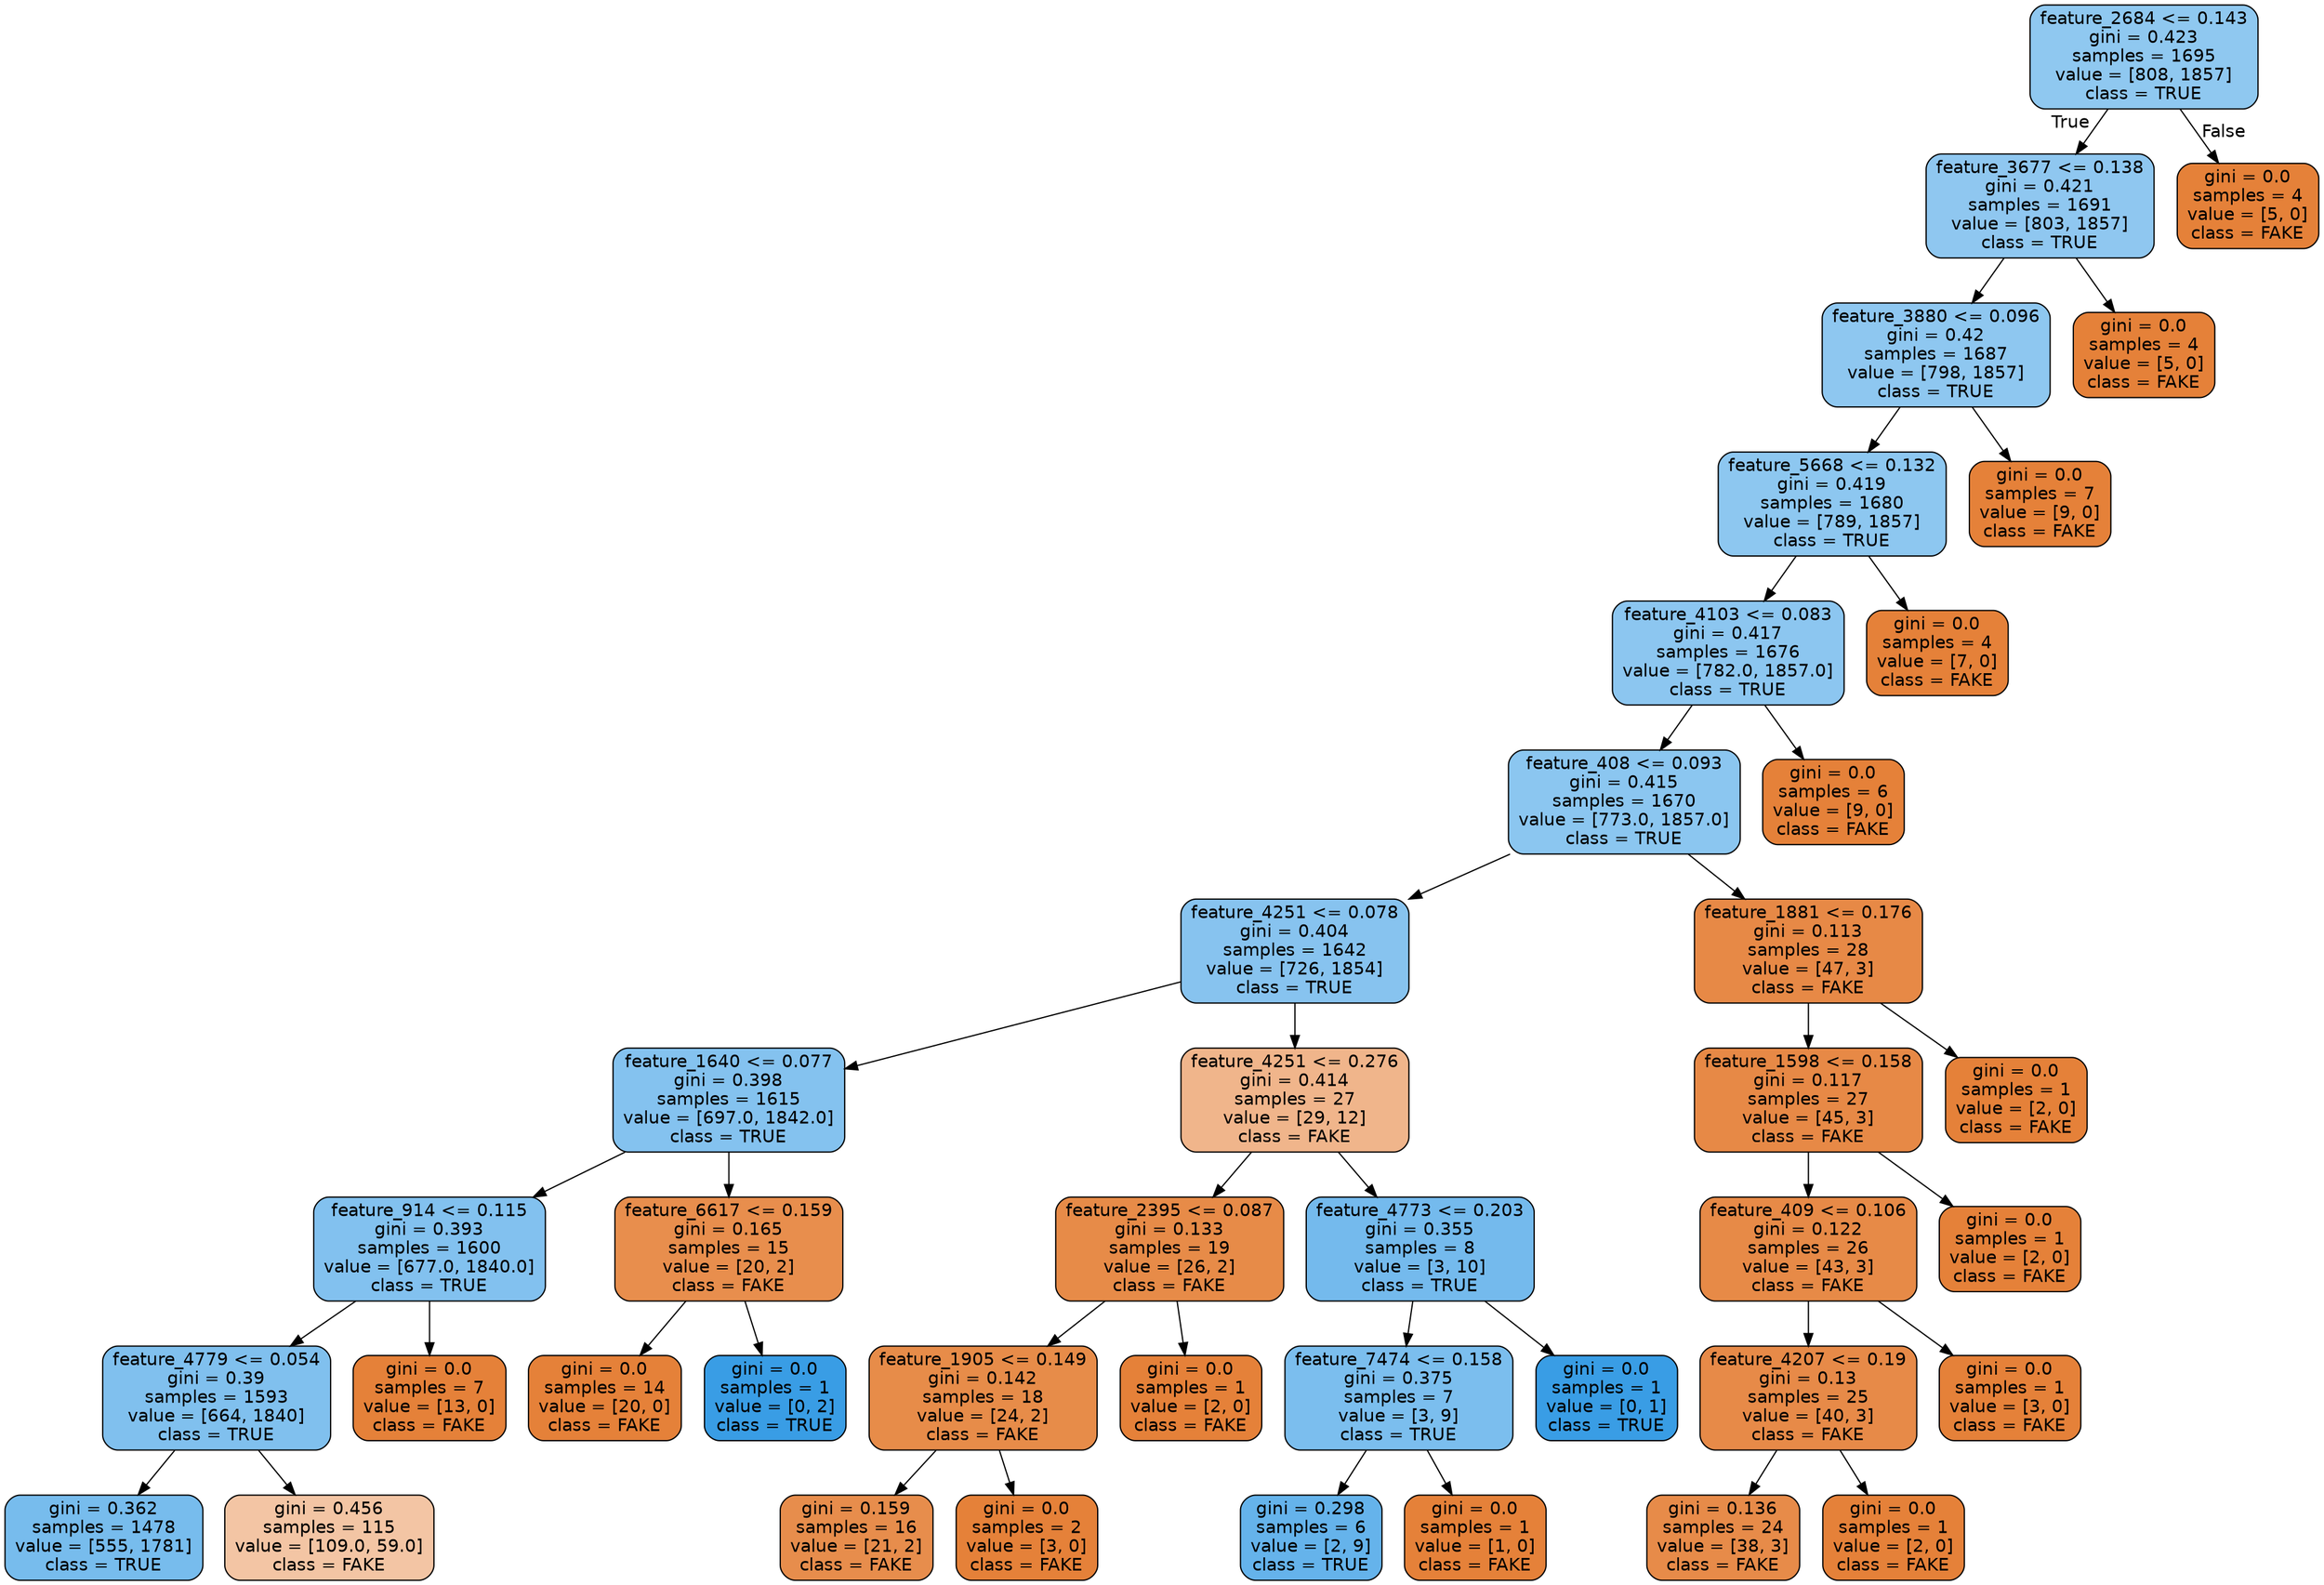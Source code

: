 digraph Tree {
node [shape=box, style="filled, rounded", color="black", fontname="helvetica"] ;
edge [fontname="helvetica"] ;
0 [label="feature_2684 <= 0.143\ngini = 0.423\nsamples = 1695\nvalue = [808, 1857]\nclass = TRUE", fillcolor="#8fc8f0"] ;
1 [label="feature_3677 <= 0.138\ngini = 0.421\nsamples = 1691\nvalue = [803, 1857]\nclass = TRUE", fillcolor="#8fc7f0"] ;
0 -> 1 [labeldistance=2.5, labelangle=45, headlabel="True"] ;
2 [label="feature_3880 <= 0.096\ngini = 0.42\nsamples = 1687\nvalue = [798, 1857]\nclass = TRUE", fillcolor="#8ec7f0"] ;
1 -> 2 ;
3 [label="feature_5668 <= 0.132\ngini = 0.419\nsamples = 1680\nvalue = [789, 1857]\nclass = TRUE", fillcolor="#8dc7f0"] ;
2 -> 3 ;
4 [label="feature_4103 <= 0.083\ngini = 0.417\nsamples = 1676\nvalue = [782.0, 1857.0]\nclass = TRUE", fillcolor="#8cc6f0"] ;
3 -> 4 ;
5 [label="feature_408 <= 0.093\ngini = 0.415\nsamples = 1670\nvalue = [773.0, 1857.0]\nclass = TRUE", fillcolor="#8bc6f0"] ;
4 -> 5 ;
6 [label="feature_4251 <= 0.078\ngini = 0.404\nsamples = 1642\nvalue = [726, 1854]\nclass = TRUE", fillcolor="#87c3ef"] ;
5 -> 6 ;
7 [label="feature_1640 <= 0.077\ngini = 0.398\nsamples = 1615\nvalue = [697.0, 1842.0]\nclass = TRUE", fillcolor="#84c2ef"] ;
6 -> 7 ;
8 [label="feature_914 <= 0.115\ngini = 0.393\nsamples = 1600\nvalue = [677.0, 1840.0]\nclass = TRUE", fillcolor="#82c1ef"] ;
7 -> 8 ;
9 [label="feature_4779 <= 0.054\ngini = 0.39\nsamples = 1593\nvalue = [664, 1840]\nclass = TRUE", fillcolor="#80c0ee"] ;
8 -> 9 ;
10 [label="gini = 0.362\nsamples = 1478\nvalue = [555, 1781]\nclass = TRUE", fillcolor="#77bced"] ;
9 -> 10 ;
11 [label="gini = 0.456\nsamples = 115\nvalue = [109.0, 59.0]\nclass = FAKE", fillcolor="#f3c5a4"] ;
9 -> 11 ;
12 [label="gini = 0.0\nsamples = 7\nvalue = [13, 0]\nclass = FAKE", fillcolor="#e58139"] ;
8 -> 12 ;
13 [label="feature_6617 <= 0.159\ngini = 0.165\nsamples = 15\nvalue = [20, 2]\nclass = FAKE", fillcolor="#e88e4d"] ;
7 -> 13 ;
14 [label="gini = 0.0\nsamples = 14\nvalue = [20, 0]\nclass = FAKE", fillcolor="#e58139"] ;
13 -> 14 ;
15 [label="gini = 0.0\nsamples = 1\nvalue = [0, 2]\nclass = TRUE", fillcolor="#399de5"] ;
13 -> 15 ;
16 [label="feature_4251 <= 0.276\ngini = 0.414\nsamples = 27\nvalue = [29, 12]\nclass = FAKE", fillcolor="#f0b58b"] ;
6 -> 16 ;
17 [label="feature_2395 <= 0.087\ngini = 0.133\nsamples = 19\nvalue = [26, 2]\nclass = FAKE", fillcolor="#e78b48"] ;
16 -> 17 ;
18 [label="feature_1905 <= 0.149\ngini = 0.142\nsamples = 18\nvalue = [24, 2]\nclass = FAKE", fillcolor="#e78c49"] ;
17 -> 18 ;
19 [label="gini = 0.159\nsamples = 16\nvalue = [21, 2]\nclass = FAKE", fillcolor="#e78d4c"] ;
18 -> 19 ;
20 [label="gini = 0.0\nsamples = 2\nvalue = [3, 0]\nclass = FAKE", fillcolor="#e58139"] ;
18 -> 20 ;
21 [label="gini = 0.0\nsamples = 1\nvalue = [2, 0]\nclass = FAKE", fillcolor="#e58139"] ;
17 -> 21 ;
22 [label="feature_4773 <= 0.203\ngini = 0.355\nsamples = 8\nvalue = [3, 10]\nclass = TRUE", fillcolor="#74baed"] ;
16 -> 22 ;
23 [label="feature_7474 <= 0.158\ngini = 0.375\nsamples = 7\nvalue = [3, 9]\nclass = TRUE", fillcolor="#7bbeee"] ;
22 -> 23 ;
24 [label="gini = 0.298\nsamples = 6\nvalue = [2, 9]\nclass = TRUE", fillcolor="#65b3eb"] ;
23 -> 24 ;
25 [label="gini = 0.0\nsamples = 1\nvalue = [1, 0]\nclass = FAKE", fillcolor="#e58139"] ;
23 -> 25 ;
26 [label="gini = 0.0\nsamples = 1\nvalue = [0, 1]\nclass = TRUE", fillcolor="#399de5"] ;
22 -> 26 ;
27 [label="feature_1881 <= 0.176\ngini = 0.113\nsamples = 28\nvalue = [47, 3]\nclass = FAKE", fillcolor="#e78946"] ;
5 -> 27 ;
28 [label="feature_1598 <= 0.158\ngini = 0.117\nsamples = 27\nvalue = [45, 3]\nclass = FAKE", fillcolor="#e78946"] ;
27 -> 28 ;
29 [label="feature_409 <= 0.106\ngini = 0.122\nsamples = 26\nvalue = [43, 3]\nclass = FAKE", fillcolor="#e78a47"] ;
28 -> 29 ;
30 [label="feature_4207 <= 0.19\ngini = 0.13\nsamples = 25\nvalue = [40, 3]\nclass = FAKE", fillcolor="#e78a48"] ;
29 -> 30 ;
31 [label="gini = 0.136\nsamples = 24\nvalue = [38, 3]\nclass = FAKE", fillcolor="#e78b49"] ;
30 -> 31 ;
32 [label="gini = 0.0\nsamples = 1\nvalue = [2, 0]\nclass = FAKE", fillcolor="#e58139"] ;
30 -> 32 ;
33 [label="gini = 0.0\nsamples = 1\nvalue = [3, 0]\nclass = FAKE", fillcolor="#e58139"] ;
29 -> 33 ;
34 [label="gini = 0.0\nsamples = 1\nvalue = [2, 0]\nclass = FAKE", fillcolor="#e58139"] ;
28 -> 34 ;
35 [label="gini = 0.0\nsamples = 1\nvalue = [2, 0]\nclass = FAKE", fillcolor="#e58139"] ;
27 -> 35 ;
36 [label="gini = 0.0\nsamples = 6\nvalue = [9, 0]\nclass = FAKE", fillcolor="#e58139"] ;
4 -> 36 ;
37 [label="gini = 0.0\nsamples = 4\nvalue = [7, 0]\nclass = FAKE", fillcolor="#e58139"] ;
3 -> 37 ;
38 [label="gini = 0.0\nsamples = 7\nvalue = [9, 0]\nclass = FAKE", fillcolor="#e58139"] ;
2 -> 38 ;
39 [label="gini = 0.0\nsamples = 4\nvalue = [5, 0]\nclass = FAKE", fillcolor="#e58139"] ;
1 -> 39 ;
40 [label="gini = 0.0\nsamples = 4\nvalue = [5, 0]\nclass = FAKE", fillcolor="#e58139"] ;
0 -> 40 [labeldistance=2.5, labelangle=-45, headlabel="False"] ;
}